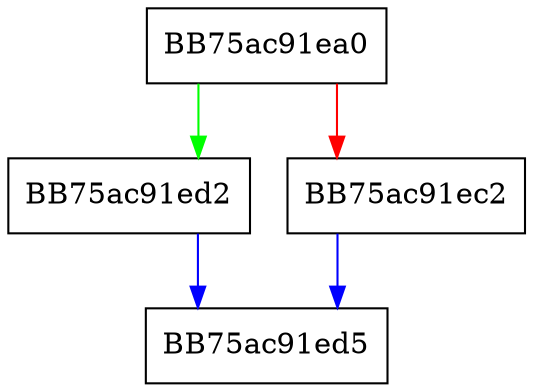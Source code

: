 digraph CreateNewFilePlugin {
  node [shape="box"];
  graph [splines=ortho];
  BB75ac91ea0 -> BB75ac91ed2 [color="green"];
  BB75ac91ea0 -> BB75ac91ec2 [color="red"];
  BB75ac91ec2 -> BB75ac91ed5 [color="blue"];
  BB75ac91ed2 -> BB75ac91ed5 [color="blue"];
}